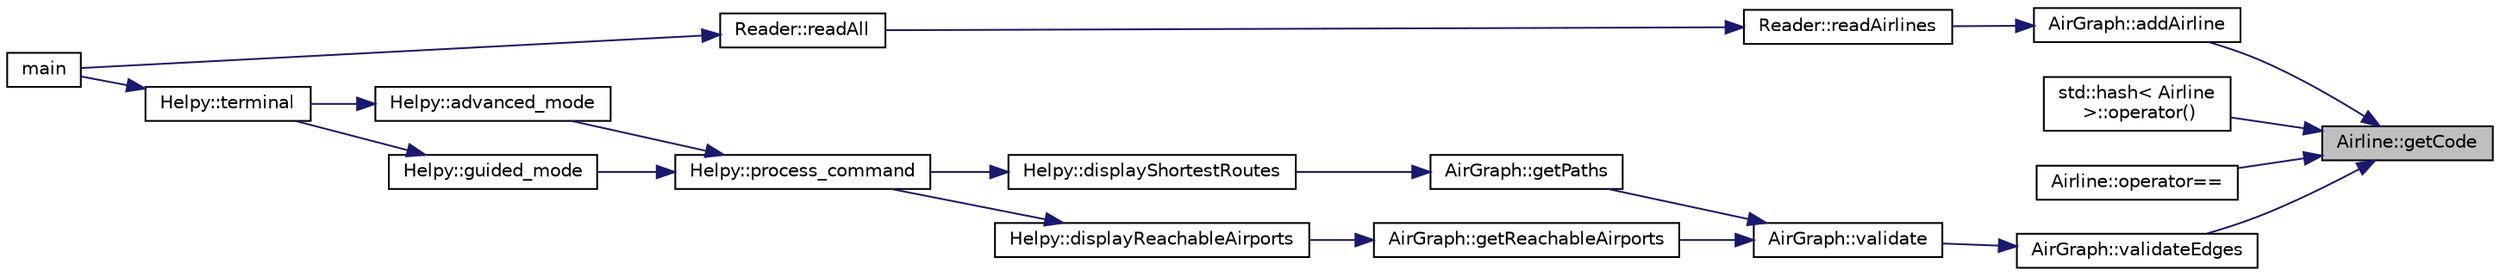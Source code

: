 digraph "Airline::getCode"
{
 // LATEX_PDF_SIZE
  edge [fontname="Helvetica",fontsize="10",labelfontname="Helvetica",labelfontsize="10"];
  node [fontname="Helvetica",fontsize="10",shape=record];
  rankdir="RL";
  Node1 [label="Airline::getCode",height=0.2,width=0.4,color="black", fillcolor="grey75", style="filled", fontcolor="black",tooltip="returns the code of the Airline"];
  Node1 -> Node2 [dir="back",color="midnightblue",fontsize="10",style="solid",fontname="Helvetica"];
  Node2 [label="AirGraph::addAirline",height=0.2,width=0.4,color="black", fillcolor="white", style="filled",URL="$classAirGraph.html#a6c508d2ce15c4333d46dd1749bef5008",tooltip="adds an Airline to the AirGraph @complexity O(1)"];
  Node2 -> Node3 [dir="back",color="midnightblue",fontsize="10",style="solid",fontname="Helvetica"];
  Node3 [label="Reader::readAirlines",height=0.2,width=0.4,color="black", fillcolor="white", style="filled",URL="$classReader.html#af068ec20958e324c4f5a5634297c84a8",tooltip="reads the file which contains information about the Airlines"];
  Node3 -> Node4 [dir="back",color="midnightblue",fontsize="10",style="solid",fontname="Helvetica"];
  Node4 [label="Reader::readAll",height=0.2,width=0.4,color="black", fillcolor="white", style="filled",URL="$classReader.html#a5726b5e70d0d528c323a4f3b4fe3d12f",tooltip="reads all the files"];
  Node4 -> Node5 [dir="back",color="midnightblue",fontsize="10",style="solid",fontname="Helvetica"];
  Node5 [label="main",height=0.2,width=0.4,color="black", fillcolor="white", style="filled",URL="$main_8cpp.html#ae66f6b31b5ad750f1fe042a706a4e3d4",tooltip=" "];
  Node1 -> Node6 [dir="back",color="midnightblue",fontsize="10",style="solid",fontname="Helvetica"];
  Node6 [label="std::hash\< Airline\l \>::operator()",height=0.2,width=0.4,color="black", fillcolor="white", style="filled",URL="$structstd_1_1hash_3_01Airline_01_4.html#ab91c05174f02b317743f7cf1cc24ef31",tooltip=" "];
  Node1 -> Node7 [dir="back",color="midnightblue",fontsize="10",style="solid",fontname="Helvetica"];
  Node7 [label="Airline::operator==",height=0.2,width=0.4,color="black", fillcolor="white", style="filled",URL="$classAirline.html#a83d780dc61f34056b2854c988aeb6ae9",tooltip="compares two Airports and verifies if they are the same @complexity O(1)"];
  Node1 -> Node8 [dir="back",color="midnightblue",fontsize="10",style="solid",fontname="Helvetica"];
  Node8 [label="AirGraph::validateEdges",height=0.2,width=0.4,color="black", fillcolor="white", style="filled",URL="$classAirGraph.html#aa620f24c5ec6942c068d65c5298671d3",tooltip="checks if an edge contains at least one Airline that the user wants to use @complexity O(|E|)"];
  Node8 -> Node9 [dir="back",color="midnightblue",fontsize="10",style="solid",fontname="Helvetica"];
  Node9 [label="AirGraph::validate",height=0.2,width=0.4,color="black", fillcolor="white", style="filled",URL="$classAirGraph.html#a65c76b3fe1e64fca3b2ea5a3addae74a",tooltip="checks which vertices and edges are valid @complexity O(|V| + |E|)"];
  Node9 -> Node10 [dir="back",color="midnightblue",fontsize="10",style="solid",fontname="Helvetica"];
  Node10 [label="AirGraph::getPaths",height=0.2,width=0.4,color="black", fillcolor="white", style="filled",URL="$classAirGraph.html#ad65e26b3d20d6d77976d9280a5cc5b34",tooltip="gets all the shortest paths from one Airport to another @complexity O(|V| + |E|)"];
  Node10 -> Node11 [dir="back",color="midnightblue",fontsize="10",style="solid",fontname="Helvetica"];
  Node11 [label="Helpy::displayShortestRoutes",height=0.2,width=0.4,color="black", fillcolor="white", style="filled",URL="$classHelpy.html#a55726343e5f6dac4150ca434cd445e70",tooltip="displays the shortest routes you can take from an Airport to another @complexity O(n^2 + |V| + |E|)"];
  Node11 -> Node12 [dir="back",color="midnightblue",fontsize="10",style="solid",fontname="Helvetica"];
  Node12 [label="Helpy::process_command",height=0.2,width=0.4,color="black", fillcolor="white", style="filled",URL="$classHelpy.html#ac18c8353d0a7f41c9363433f826988fe",tooltip="processes the commands that were inputted @complexity O(n^2 * log(n))"];
  Node12 -> Node13 [dir="back",color="midnightblue",fontsize="10",style="solid",fontname="Helvetica"];
  Node13 [label="Helpy::advanced_mode",height=0.2,width=0.4,color="black", fillcolor="white", style="filled",URL="$classHelpy.html#a8fa3cfb126e6423475a34637b50d8334",tooltip="executes the advanced mode of the UI @complexity O(1)"];
  Node13 -> Node14 [dir="back",color="midnightblue",fontsize="10",style="solid",fontname="Helvetica"];
  Node14 [label="Helpy::terminal",height=0.2,width=0.4,color="black", fillcolor="white", style="filled",URL="$classHelpy.html#aaa754efec4177b0c763859b5847d10d3",tooltip="allows the user to choose the mode of the UI @complexity O(n^2)"];
  Node14 -> Node5 [dir="back",color="midnightblue",fontsize="10",style="solid",fontname="Helvetica"];
  Node12 -> Node15 [dir="back",color="midnightblue",fontsize="10",style="solid",fontname="Helvetica"];
  Node15 [label="Helpy::guided_mode",height=0.2,width=0.4,color="black", fillcolor="white", style="filled",URL="$classHelpy.html#af5932f8789f41f033f894cd659aff329",tooltip="executes the guided mode of the UI @complexity O(1)"];
  Node15 -> Node14 [dir="back",color="midnightblue",fontsize="10",style="solid",fontname="Helvetica"];
  Node9 -> Node16 [dir="back",color="midnightblue",fontsize="10",style="solid",fontname="Helvetica"];
  Node16 [label="AirGraph::getReachableAirports",height=0.2,width=0.4,color="black", fillcolor="white", style="filled",URL="$classAirGraph.html#a619ccbafe33c129ed69d2ae51d452a5b",tooltip="performs a Breadth-First Search to get the Airports you can reach within a certain flight distance @c..."];
  Node16 -> Node17 [dir="back",color="midnightblue",fontsize="10",style="solid",fontname="Helvetica"];
  Node17 [label="Helpy::displayReachableAirports",height=0.2,width=0.4,color="black", fillcolor="white", style="filled",URL="$classHelpy.html#a7052e9a5e346e41892c26da08cf9c06e",tooltip="displays all the Airports you can reach from a starting point, given either a number of flights or a ..."];
  Node17 -> Node12 [dir="back",color="midnightblue",fontsize="10",style="solid",fontname="Helvetica"];
}

